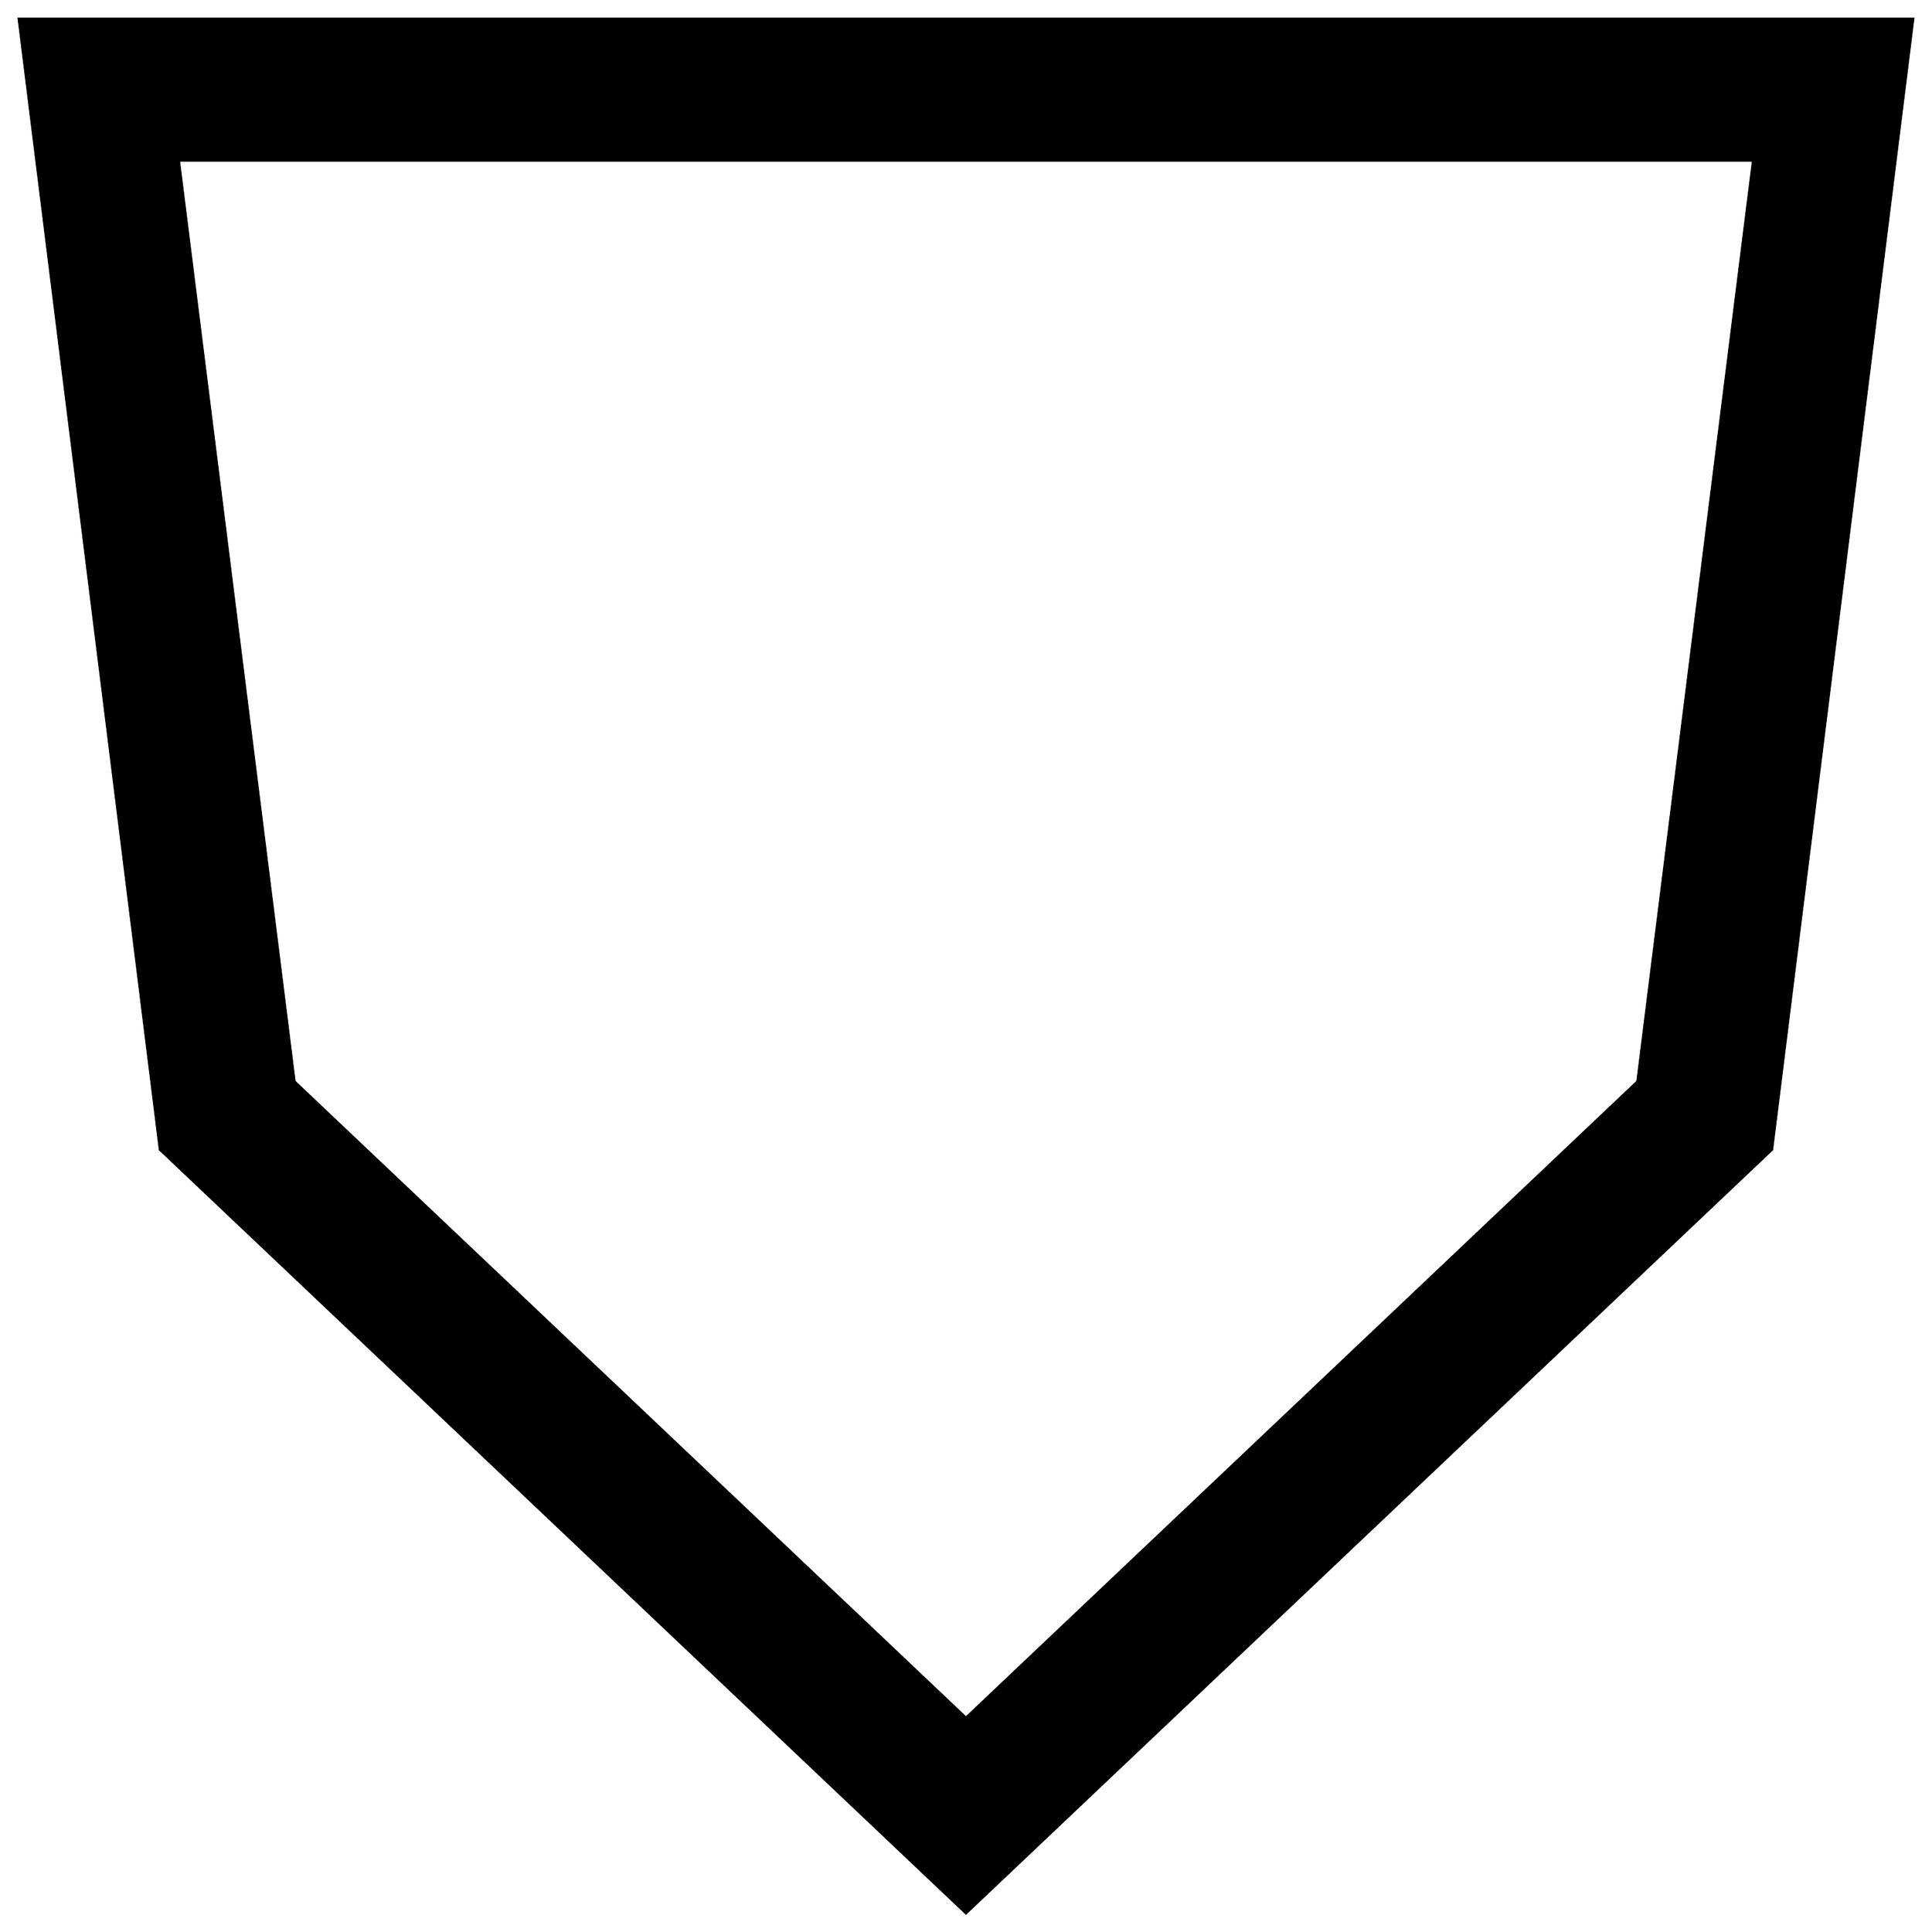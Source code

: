 


\begin{tikzpicture}[y=0.80pt, x=0.80pt, yscale=-1.0, xscale=1.0, inner sep=0pt, outer sep=0pt]
\begin{scope}[shift={(100.0,1745.0)},nonzero rule]
  \path[draw=.,fill=.,line width=1.600pt] (1454.0,-1292.0) --
    (1354.0,-491.0) -- (783.0,50.0) -- (212.0,-491.0) --
    (112.0,-1292.0) -- (1454.0,-1292.0) -- cycle(1341.0,-1192.0)
    -- (225.0,-1192.0) -- (307.0,-539.0) -- (783.0,-88.0) --
    (1259.0,-539.0) -- (1341.0,-1192.0) -- cycle;
\end{scope}

\end{tikzpicture}

